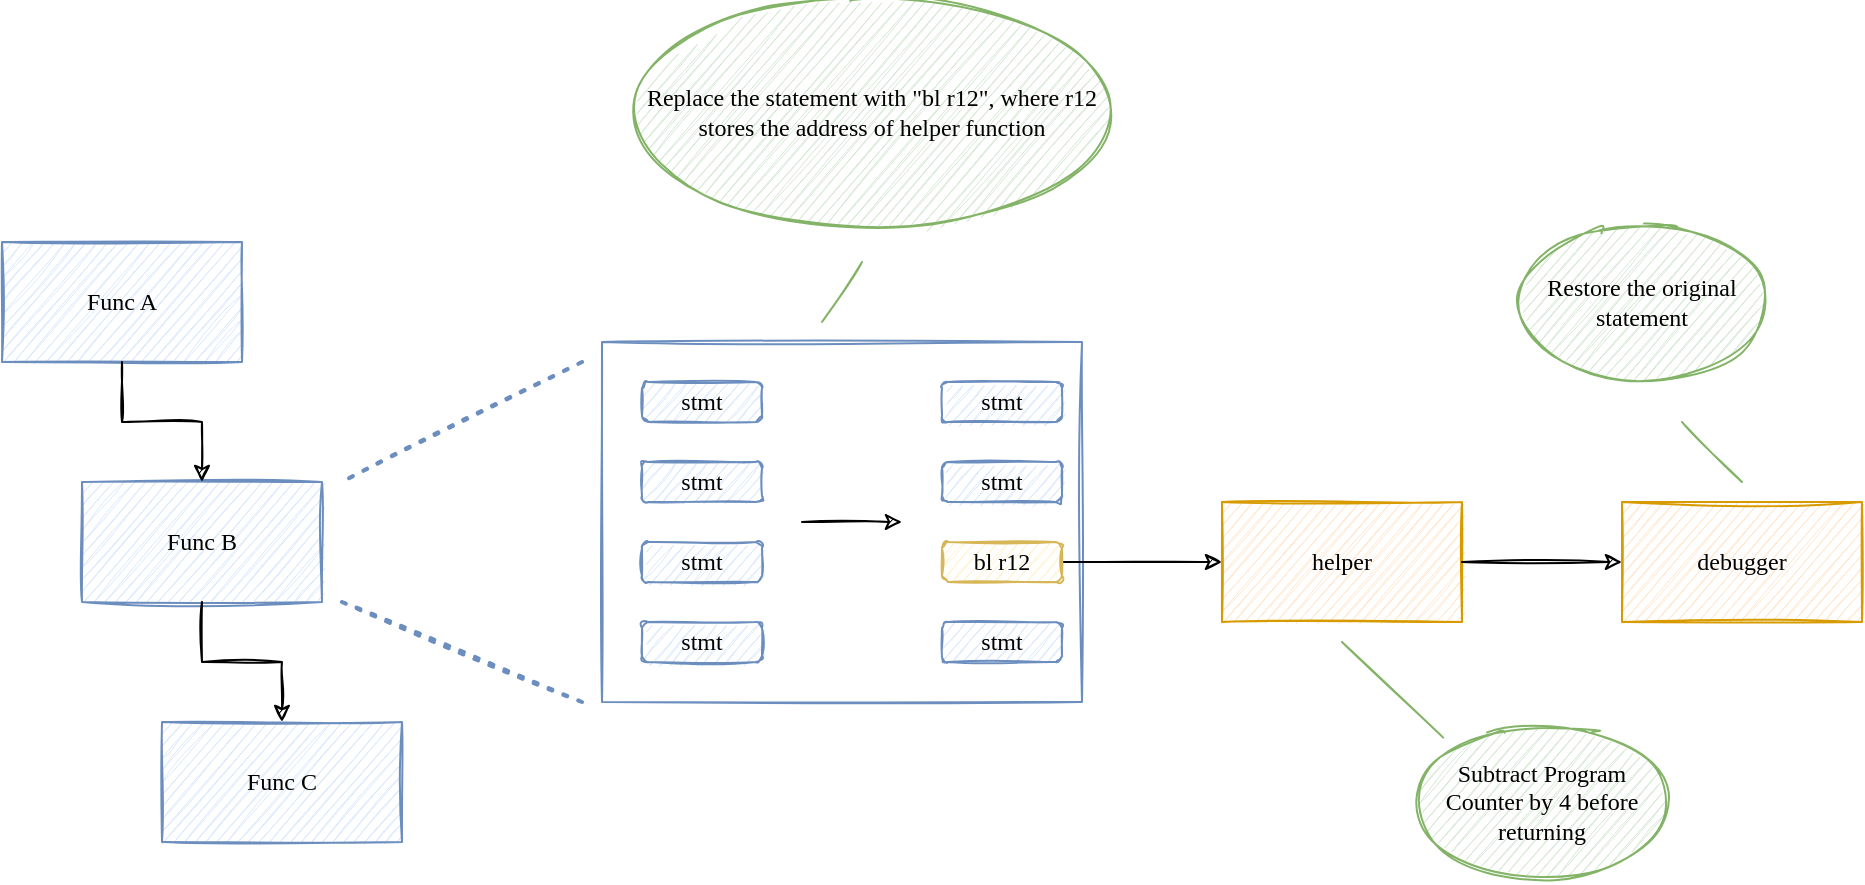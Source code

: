 <mxfile version="20.0.3" type="github">
  <diagram id="NLTbkPAhVI5O3ZirT-vs" name="Page-1">
    <mxGraphModel dx="2046" dy="576" grid="1" gridSize="10" guides="1" tooltips="1" connect="1" arrows="1" fold="1" page="1" pageScale="1" pageWidth="827" pageHeight="1169" math="0" shadow="0">
      <root>
        <mxCell id="0" />
        <mxCell id="1" parent="0" />
        <mxCell id="DKq8xBamfadQ11M8Yoj3-59" value="" style="rounded=0;whiteSpace=wrap;html=1;sketch=1;fontFamily=Comic Sans MS;fillColor=none;strokeColor=#6c8ebf;" vertex="1" parent="1">
          <mxGeometry x="230" y="420" width="240" height="180" as="geometry" />
        </mxCell>
        <mxCell id="DKq8xBamfadQ11M8Yoj3-13" value="Func A" style="rounded=0;whiteSpace=wrap;html=1;sketch=1;fontFamily=Comic Sans MS;fillColor=#dae8fc;strokeColor=#6c8ebf;" vertex="1" parent="1">
          <mxGeometry x="-70" y="370" width="120" height="60" as="geometry" />
        </mxCell>
        <mxCell id="DKq8xBamfadQ11M8Yoj3-14" value="Func B" style="rounded=0;whiteSpace=wrap;html=1;sketch=1;fontFamily=Comic Sans MS;fillColor=#dae8fc;strokeColor=#6c8ebf;" vertex="1" parent="1">
          <mxGeometry x="-30" y="490" width="120" height="60" as="geometry" />
        </mxCell>
        <mxCell id="DKq8xBamfadQ11M8Yoj3-15" value="Func C" style="rounded=0;whiteSpace=wrap;html=1;sketch=1;fontFamily=Comic Sans MS;fillColor=#dae8fc;strokeColor=#6c8ebf;" vertex="1" parent="1">
          <mxGeometry x="10" y="610" width="120" height="60" as="geometry" />
        </mxCell>
        <mxCell id="DKq8xBamfadQ11M8Yoj3-16" value="" style="endArrow=classic;html=1;rounded=0;sketch=1;fontFamily=Comic Sans MS;exitX=0.5;exitY=1;exitDx=0;exitDy=0;entryX=0.5;entryY=0;entryDx=0;entryDy=0;edgeStyle=orthogonalEdgeStyle;" edge="1" parent="1" source="DKq8xBamfadQ11M8Yoj3-13" target="DKq8xBamfadQ11M8Yoj3-14">
          <mxGeometry width="50" height="50" relative="1" as="geometry">
            <mxPoint x="-10" y="440" as="sourcePoint" />
            <mxPoint x="110" y="560" as="targetPoint" />
          </mxGeometry>
        </mxCell>
        <mxCell id="DKq8xBamfadQ11M8Yoj3-17" value="" style="endArrow=classic;html=1;rounded=0;sketch=1;fontFamily=Comic Sans MS;exitX=0.5;exitY=1;exitDx=0;exitDy=0;edgeStyle=orthogonalEdgeStyle;" edge="1" parent="1" source="DKq8xBamfadQ11M8Yoj3-14" target="DKq8xBamfadQ11M8Yoj3-15">
          <mxGeometry width="50" height="50" relative="1" as="geometry">
            <mxPoint y="440" as="sourcePoint" />
            <mxPoint x="40" y="500" as="targetPoint" />
          </mxGeometry>
        </mxCell>
        <mxCell id="DKq8xBamfadQ11M8Yoj3-18" value="" style="endArrow=classic;html=1;rounded=0;sketch=1;fontFamily=Comic Sans MS;exitX=1;exitY=0.5;exitDx=0;exitDy=0;" edge="1" parent="1" source="DKq8xBamfadQ11M8Yoj3-56" target="DKq8xBamfadQ11M8Yoj3-19">
          <mxGeometry width="50" height="50" relative="1" as="geometry">
            <mxPoint x="413" y="520.0" as="sourcePoint" />
            <mxPoint x="473" y="520" as="targetPoint" />
          </mxGeometry>
        </mxCell>
        <mxCell id="DKq8xBamfadQ11M8Yoj3-19" value="helper" style="rounded=0;whiteSpace=wrap;html=1;sketch=1;fontFamily=Comic Sans MS;fillColor=#ffe6cc;strokeColor=#d79b00;" vertex="1" parent="1">
          <mxGeometry x="540" y="500" width="120" height="60" as="geometry" />
        </mxCell>
        <mxCell id="DKq8xBamfadQ11M8Yoj3-21" value="" style="endArrow=classic;html=1;rounded=0;sketch=1;fontFamily=Comic Sans MS;exitX=1;exitY=0.5;exitDx=0;exitDy=0;entryX=0;entryY=0.5;entryDx=0;entryDy=0;" edge="1" parent="1" source="DKq8xBamfadQ11M8Yoj3-19" target="DKq8xBamfadQ11M8Yoj3-22">
          <mxGeometry width="50" height="50" relative="1" as="geometry">
            <mxPoint x="470" y="540" as="sourcePoint" />
            <mxPoint x="750" y="530" as="targetPoint" />
          </mxGeometry>
        </mxCell>
        <mxCell id="DKq8xBamfadQ11M8Yoj3-22" value="debugger" style="rounded=0;whiteSpace=wrap;html=1;sketch=1;fontFamily=Comic Sans MS;fillColor=#ffe6cc;strokeColor=#d79b00;" vertex="1" parent="1">
          <mxGeometry x="740" y="500" width="120" height="60" as="geometry" />
        </mxCell>
        <mxCell id="DKq8xBamfadQ11M8Yoj3-43" value="" style="endArrow=none;html=1;rounded=0;sketch=1;fontFamily=Comic Sans MS;fillColor=#d5e8d4;strokeColor=#82b366;" edge="1" parent="1">
          <mxGeometry width="50" height="50" relative="1" as="geometry">
            <mxPoint x="340" y="410" as="sourcePoint" />
            <mxPoint x="360" y="380" as="targetPoint" />
          </mxGeometry>
        </mxCell>
        <mxCell id="DKq8xBamfadQ11M8Yoj3-45" value="" style="endArrow=none;html=1;rounded=0;sketch=1;fontFamily=Comic Sans MS;fillColor=#d5e8d4;strokeColor=#82b366;" edge="1" parent="1">
          <mxGeometry width="50" height="50" relative="1" as="geometry">
            <mxPoint x="600" y="570" as="sourcePoint" />
            <mxPoint x="650.612" y="617.8" as="targetPoint" />
          </mxGeometry>
        </mxCell>
        <mxCell id="DKq8xBamfadQ11M8Yoj3-47" value="" style="endArrow=none;html=1;rounded=0;sketch=1;fontFamily=Comic Sans MS;fillColor=#d5e8d4;strokeColor=#82b366;" edge="1" parent="1">
          <mxGeometry width="50" height="50" relative="1" as="geometry">
            <mxPoint x="800" y="490" as="sourcePoint" />
            <mxPoint x="770" y="460" as="targetPoint" />
          </mxGeometry>
        </mxCell>
        <mxCell id="DKq8xBamfadQ11M8Yoj3-48" value="stmt" style="rounded=1;whiteSpace=wrap;html=1;sketch=1;fontFamily=Comic Sans MS;fillColor=#dae8fc;strokeColor=#6c8ebf;" vertex="1" parent="1">
          <mxGeometry x="400" y="440" width="60" height="20" as="geometry" />
        </mxCell>
        <mxCell id="DKq8xBamfadQ11M8Yoj3-49" value="stmt" style="rounded=1;whiteSpace=wrap;html=1;sketch=1;fontFamily=Comic Sans MS;fillColor=#dae8fc;strokeColor=#6c8ebf;" vertex="1" parent="1">
          <mxGeometry x="400" y="480" width="60" height="20" as="geometry" />
        </mxCell>
        <mxCell id="DKq8xBamfadQ11M8Yoj3-51" value="stmt" style="rounded=1;whiteSpace=wrap;html=1;sketch=1;fontFamily=Comic Sans MS;fillColor=#dae8fc;strokeColor=#6c8ebf;" vertex="1" parent="1">
          <mxGeometry x="400" y="560" width="60" height="20" as="geometry" />
        </mxCell>
        <mxCell id="DKq8xBamfadQ11M8Yoj3-52" value="" style="endArrow=none;dashed=1;html=1;dashPattern=1 3;strokeWidth=2;rounded=0;sketch=1;fontFamily=Comic Sans MS;fillColor=#dae8fc;strokeColor=#6c8ebf;" edge="1" parent="1">
          <mxGeometry width="50" height="50" relative="1" as="geometry">
            <mxPoint x="220" y="430" as="sourcePoint" />
            <mxPoint x="100" y="490" as="targetPoint" />
          </mxGeometry>
        </mxCell>
        <mxCell id="DKq8xBamfadQ11M8Yoj3-53" value="" style="endArrow=none;dashed=1;html=1;dashPattern=1 3;strokeWidth=2;rounded=0;sketch=1;fontFamily=Comic Sans MS;fillColor=#dae8fc;strokeColor=#6c8ebf;" edge="1" parent="1">
          <mxGeometry width="50" height="50" relative="1" as="geometry">
            <mxPoint x="220" y="600" as="sourcePoint" />
            <mxPoint x="100" y="550" as="targetPoint" />
          </mxGeometry>
        </mxCell>
        <mxCell id="DKq8xBamfadQ11M8Yoj3-54" value="stmt" style="rounded=1;whiteSpace=wrap;html=1;sketch=1;fontFamily=Comic Sans MS;fillColor=#dae8fc;strokeColor=#6c8ebf;" vertex="1" parent="1">
          <mxGeometry x="250" y="440" width="60" height="20" as="geometry" />
        </mxCell>
        <mxCell id="DKq8xBamfadQ11M8Yoj3-55" value="stmt" style="rounded=1;whiteSpace=wrap;html=1;sketch=1;fontFamily=Comic Sans MS;fillColor=#dae8fc;strokeColor=#6c8ebf;" vertex="1" parent="1">
          <mxGeometry x="250" y="480" width="60" height="20" as="geometry" />
        </mxCell>
        <mxCell id="DKq8xBamfadQ11M8Yoj3-56" value="bl r12" style="rounded=1;whiteSpace=wrap;html=1;sketch=1;fontFamily=Comic Sans MS;fillColor=#fff2cc;strokeColor=#d6b656;" vertex="1" parent="1">
          <mxGeometry x="400" y="520" width="60" height="20" as="geometry" />
        </mxCell>
        <mxCell id="DKq8xBamfadQ11M8Yoj3-57" value="stmt" style="rounded=1;whiteSpace=wrap;html=1;sketch=1;fontFamily=Comic Sans MS;fillColor=#dae8fc;strokeColor=#6c8ebf;" vertex="1" parent="1">
          <mxGeometry x="250" y="560" width="60" height="20" as="geometry" />
        </mxCell>
        <mxCell id="DKq8xBamfadQ11M8Yoj3-58" value="" style="endArrow=none;html=1;rounded=0;sketch=1;fontFamily=Comic Sans MS;startArrow=classic;startFill=1;endFill=0;" edge="1" parent="1">
          <mxGeometry width="50" height="50" relative="1" as="geometry">
            <mxPoint x="380" y="510" as="sourcePoint" />
            <mxPoint x="330" y="510" as="targetPoint" />
          </mxGeometry>
        </mxCell>
        <mxCell id="DKq8xBamfadQ11M8Yoj3-60" value="Replace the statement with &quot;bl r12&quot;, where r12 stores the address of helper function" style="ellipse;whiteSpace=wrap;html=1;sketch=1;fontFamily=Comic Sans MS;fillColor=#d5e8d4;strokeColor=#82b366;" vertex="1" parent="1">
          <mxGeometry x="250" y="250" width="230" height="110" as="geometry" />
        </mxCell>
        <mxCell id="DKq8xBamfadQ11M8Yoj3-61" value="Subtract Program Counter by 4 before returning" style="ellipse;whiteSpace=wrap;html=1;sketch=1;fontFamily=Comic Sans MS;fillColor=#d5e8d4;strokeColor=#82b366;" vertex="1" parent="1">
          <mxGeometry x="640" y="610" width="120" height="80" as="geometry" />
        </mxCell>
        <mxCell id="DKq8xBamfadQ11M8Yoj3-63" value="Restore the original statement" style="ellipse;whiteSpace=wrap;html=1;sketch=1;fontFamily=Comic Sans MS;fillColor=#d5e8d4;strokeColor=#82b366;" vertex="1" parent="1">
          <mxGeometry x="690" y="360" width="120" height="80" as="geometry" />
        </mxCell>
        <mxCell id="DKq8xBamfadQ11M8Yoj3-64" value="Untitled Layer" parent="0" />
        <mxCell id="DKq8xBamfadQ11M8Yoj3-65" value="Untitled Layer" parent="0" />
        <mxCell id="DKq8xBamfadQ11M8Yoj3-67" value="stmt" style="rounded=1;whiteSpace=wrap;html=1;sketch=1;fontFamily=Comic Sans MS;fillColor=#dae8fc;strokeColor=#6c8ebf;" vertex="1" parent="DKq8xBamfadQ11M8Yoj3-65">
          <mxGeometry x="250" y="520" width="60" height="20" as="geometry" />
        </mxCell>
      </root>
    </mxGraphModel>
  </diagram>
</mxfile>
